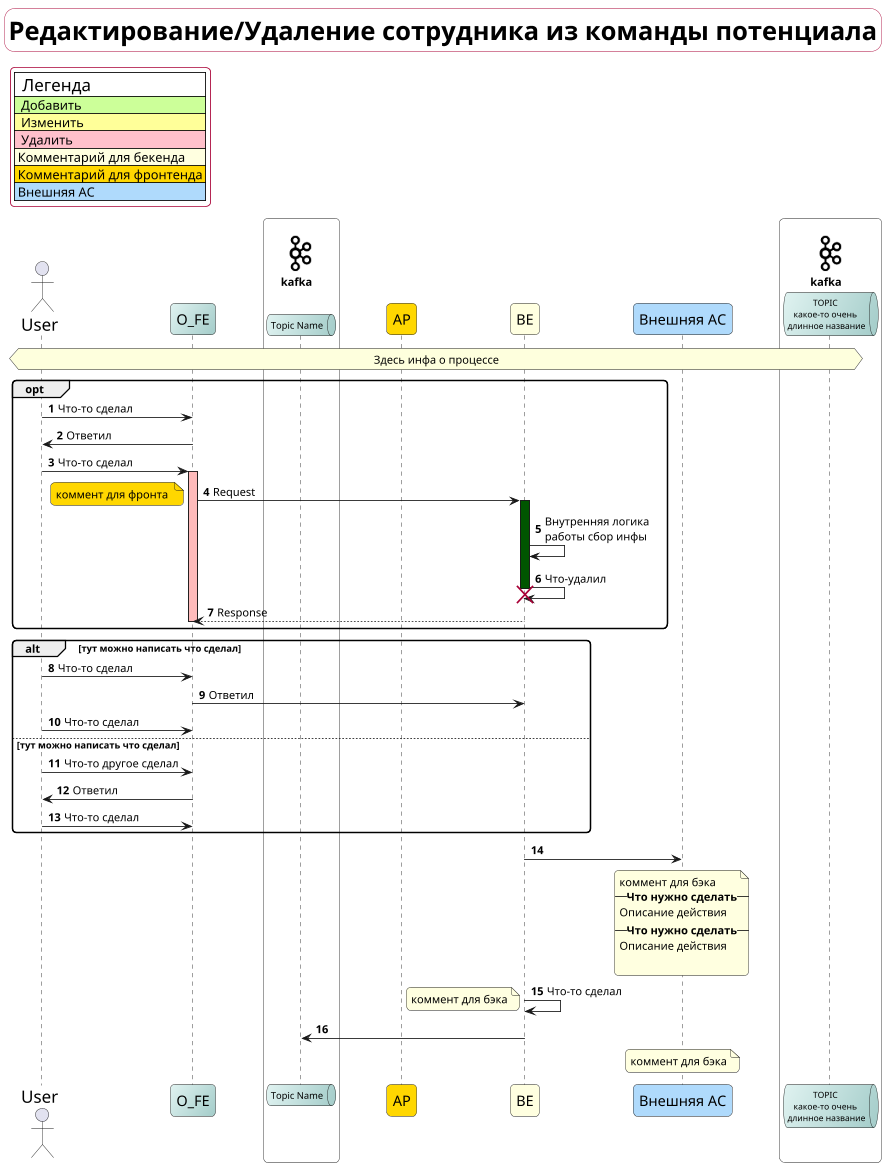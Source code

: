 @startuml Редактирование/Удаление сотрудника из команды потенциала

autonumber

title Редактирование/Удаление сотрудника из команды потенциала

'Константы
'''''''''''''''''''''''''''''''''''''''''''''''''''''''''''''''''''''''''''''''
!$Add="#CCFF99"
!$Update="#FFFF99"
!$Delete="#FFC0CB"
!$Backend="#LightYellow"
!$Frontend="#FFD700"
!$ExternalSystem="#afdafc"
'''''''''''''''''''''''''''''''''''''''''''''''''''''''''''''''''''''''''''''''
' Легенда (если не нужна то закомментируйте)
legend top left
    | <size:20> Легенда </size>             |
    | <$Add>  Добавить                      |
    | <$Update>  Изменить                   |
    | <$Delete>  Удалить                    |
    | <$Backend> Комментарий для бекенда    |
    | <$Frontend> Комментарий для фронтенда |
    | <$ExternalSystem> Внешняя АС          |
endlegend

'''''''''''''''''''''''''''''''''''''''''''''''''''''''''''''''''''''''''''''''
'Описание стиля диаграммы
scale 0.85
!include <cloudinsight/kafka>
 skinparam {
     MaxMessageSize 150
     RoundCorner 10
     ActorFontSize 20
     ParticipantBackgroundColor #e0f3f1/#a3ccc9
     ParticipantFontSize 17
     QueueFontSize 10
     QueueBackgroundColor #e0f3f1/#a3ccc9
     DatabaseFontSize 20
     DatabaseBackgroundColor #e0f3f1/#a3ccc9
     BoundaryFontSize 20
     ControlFontSize 20
     EntityFontSize 20
     TitleFontColor Black
     TitleBackgroundColor #O_FEO_FEce
     TitleBorderRoundCorner 25
     TitleFontSize 30
     TitleBorderColor #a80035
     TitleBorderThickness 0.5
     ParticipantPadding 50
     LegendBackgroundColor #O_FEO_FEce
     LegendBorderColor #a80035
     LegendFontSize 15
 }


'Описание участников процесса
actor User as User

'Фронты
participant AP as FE order 70 $Frontend

'Бэкенд
participant BE as O_BE order 70 $Backend

participant "Внешняя АС" as Audit order 70 $ExternalSystem


'Топики
  box "\n<$kafka>\nkafka" #White
    queue "TOPIC \nкакое-то очень \nдлинное название" as Q_SS order 220
    queue "<size:11>Topic Name" as Q_OS order 60
  end box

'''''''''''''''''''''''''''''''''''''''''''''''''''''''''''''''''''''''''''''''
'Описание процесса  
hnote across: Здесь инфа о процессе


  opt
    User -> O_FE: Что-то сделал
    O_FE -> User: Ответил
    User -> O_FE: Что-то сделал

    activate O_FE #FFBBBB
    O_FE -> O_BE: Request

    note left $Frontend
      коммент для фронта 
    end note


    activate O_BE #005500
    O_BE -> O_BE: Внутренняя логика работы сбор инфы 
    O_BE -> O_BE !!: Что-удалил
    deactivate O_BE

    O_FE <-- O_BE : Response
    deactivate O_FE
  end


alt тут можно написать что сделал
  User -> O_FE : Что-то сделал
  O_FE -> O_BE : Ответил
  User -> O_FE : Что-то сделал
else тут можно написать что сделал
  User -> O_FE : Что-то другое сделал
  O_FE -> User : Ответил
  User -> O_FE : Что-то сделал
end 

O_BE -> Audit
 note over Audit $Backend
  коммент для бэка
  --**Что нужно сделать**--
  Описание действия
  --**Что нужно сделать**--
  Описание действия

end note  

O_BE -> O_BE : Что-то сделал
note left $Backend
  коммент для бэка
end note

O_BE -> Q_OS
note over Audit $Backend
  коммент для бэка
end note  
 
@enduml